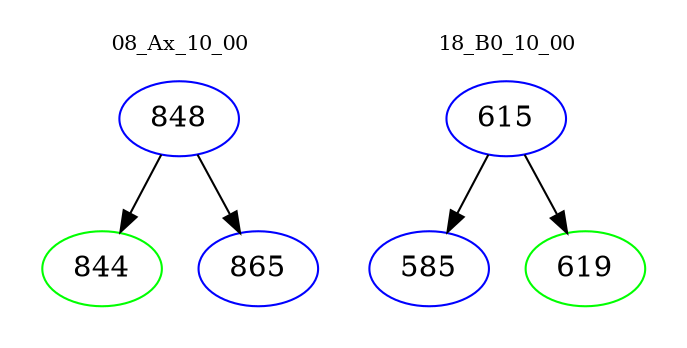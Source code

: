 digraph{
subgraph cluster_0 {
color = white
label = "08_Ax_10_00";
fontsize=10;
T0_848 [label="848", color="blue"]
T0_848 -> T0_844 [color="black"]
T0_844 [label="844", color="green"]
T0_848 -> T0_865 [color="black"]
T0_865 [label="865", color="blue"]
}
subgraph cluster_1 {
color = white
label = "18_B0_10_00";
fontsize=10;
T1_615 [label="615", color="blue"]
T1_615 -> T1_585 [color="black"]
T1_585 [label="585", color="blue"]
T1_615 -> T1_619 [color="black"]
T1_619 [label="619", color="green"]
}
}
